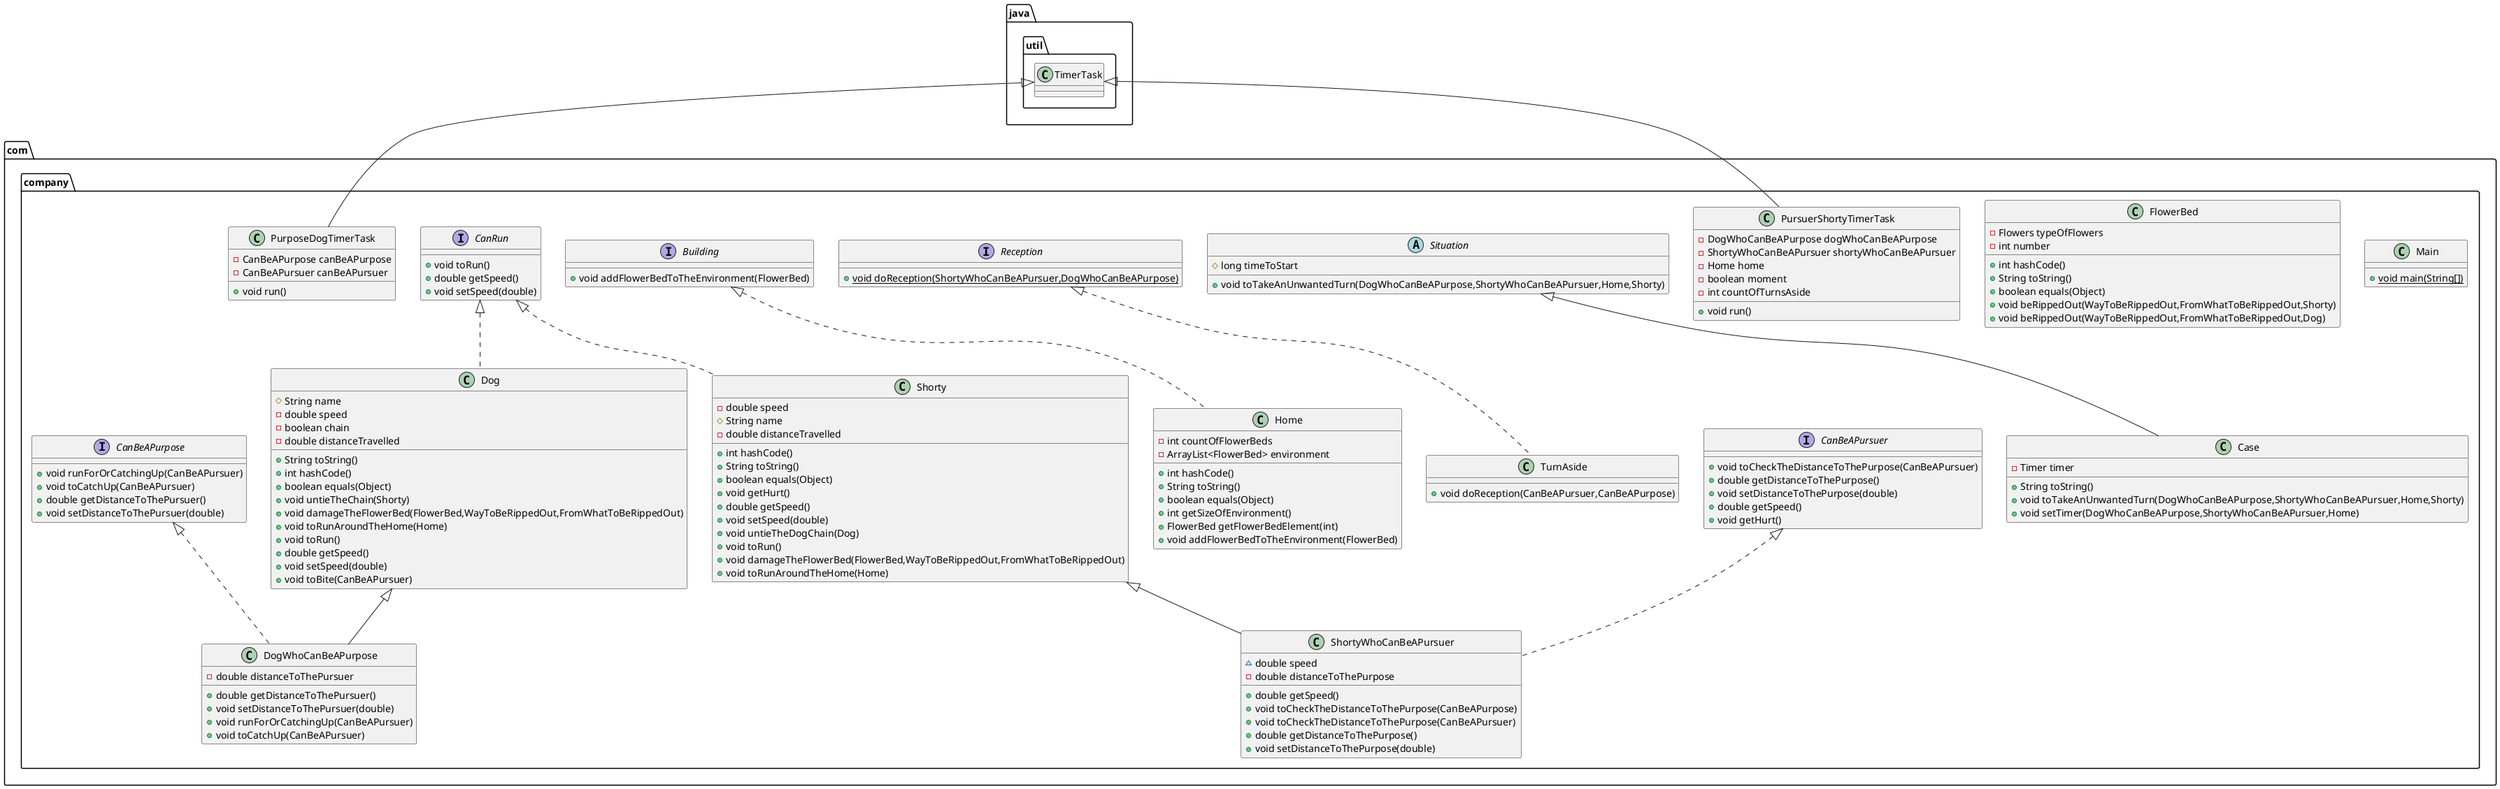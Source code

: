 @startuml
class com.company.Home {
- int countOfFlowerBeds
- ArrayList<FlowerBed> environment
+ int hashCode()
+ String toString()
+ boolean equals(Object)
+ int getSizeOfEnvironment()
+ FlowerBed getFlowerBedElement(int)
+ void addFlowerBedToTheEnvironment(FlowerBed)
}
class com.company.Main {
+ {static} void main(String[])
}
class com.company.FlowerBed {
- Flowers typeOfFlowers
- int number
+ int hashCode()
+ String toString()
+ boolean equals(Object)
+ void beRippedOut(WayToBeRippedOut,FromWhatToBeRippedOut,Shorty)
+ void beRippedOut(WayToBeRippedOut,FromWhatToBeRippedOut,Dog)
}
class com.company.Dog {
# String name
- double speed
- boolean chain
- double distanceTravelled
+ String toString()
+ int hashCode()
+ boolean equals(Object)
+ void untieTheChain(Shorty)
+ void damageTheFlowerBed(FlowerBed,WayToBeRippedOut,FromWhatToBeRippedOut)
+ void toRunAroundTheHome(Home)
+ void toRun()
+ double getSpeed()
+ void setSpeed(double)
+ void toBite(CanBeAPursuer)
}
class com.company.PursuerShortyTimerTask {
- DogWhoCanBeAPurpose dogWhoCanBeAPurpose
- ShortyWhoCanBeAPursuer shortyWhoCanBeAPursuer
- Home home
- boolean moment
- int countOfTurnsAside
+ void run()
}
abstract class com.company.Situation {
# long timeToStart
+ void toTakeAnUnwantedTurn(DogWhoCanBeAPurpose,ShortyWhoCanBeAPursuer,Home,Shorty)
}
class com.company.ShortyWhoCanBeAPursuer {
~ double speed
- double distanceToThePurpose
+ double getSpeed()
+ void toCheckTheDistanceToThePurpose(CanBeAPurpose)
+ void toCheckTheDistanceToThePurpose(CanBeAPursuer)
+ double getDistanceToThePurpose()
+ void setDistanceToThePurpose(double)
}
interface com.company.CanBeAPursuer {
+ void toCheckTheDistanceToThePurpose(CanBeAPursuer)
+ double getDistanceToThePurpose()
+ void setDistanceToThePurpose(double)
+ double getSpeed()
+ void getHurt()
}
class com.company.TurnAside {
+ void doReception(CanBeAPursuer,CanBeAPurpose)
}
interface com.company.Reception {
+ {static} void doReception(ShortyWhoCanBeAPursuer,DogWhoCanBeAPurpose)
}
class com.company.Shorty {
- double speed
# String name
- double distanceTravelled
+ int hashCode()
+ String toString()
+ boolean equals(Object)
+ void getHurt()
+ double getSpeed()
+ void setSpeed(double)
+ void untieTheDogChain(Dog)
+ void toRun()
+ void damageTheFlowerBed(FlowerBed,WayToBeRippedOut,FromWhatToBeRippedOut)
+ void toRunAroundTheHome(Home)
}
interface com.company.Building {
+ void addFlowerBedToTheEnvironment(FlowerBed)
}
interface com.company.CanRun {
+ void toRun()
+ double getSpeed()
+ void setSpeed(double)
}
class com.company.Case {
- Timer timer
+ String toString()
+ void toTakeAnUnwantedTurn(DogWhoCanBeAPurpose,ShortyWhoCanBeAPursuer,Home,Shorty)
+ void setTimer(DogWhoCanBeAPurpose,ShortyWhoCanBeAPursuer,Home)
}
class com.company.DogWhoCanBeAPurpose {
- double distanceToThePursuer
+ double getDistanceToThePursuer()
+ void setDistanceToThePursuer(double)
+ void runForOrCatchingUp(CanBeAPursuer)
+ void toCatchUp(CanBeAPursuer)
}
interface com.company.CanBeAPurpose {
+ void runForOrCatchingUp(CanBeAPursuer)
+ void toCatchUp(CanBeAPursuer)
+ double getDistanceToThePursuer()
+ void setDistanceToThePursuer(double)
}
class com.company.PurposeDogTimerTask {
- CanBeAPurpose canBeAPurpose
- CanBeAPursuer canBeAPursuer
+ void run()
}


com.company.Building <|.. com.company.Home
com.company.CanRun <|.. com.company.Dog
java.util.TimerTask <|-- com.company.PursuerShortyTimerTask
com.company.CanBeAPursuer <|.. com.company.ShortyWhoCanBeAPursuer
com.company.Shorty <|-- com.company.ShortyWhoCanBeAPursuer
com.company.Reception <|.. com.company.TurnAside
com.company.CanRun <|.. com.company.Shorty
com.company.Situation <|-- com.company.Case
com.company.CanBeAPurpose <|.. com.company.DogWhoCanBeAPurpose
com.company.Dog <|-- com.company.DogWhoCanBeAPurpose
java.util.TimerTask <|-- com.company.PurposeDogTimerTask
@enduml